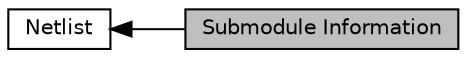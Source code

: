 digraph "Submodule Information"
{
  edge [fontname="Helvetica",fontsize="10",labelfontname="Helvetica",labelfontsize="10"];
  node [fontname="Helvetica",fontsize="10",shape=record];
  rankdir=LR;
  Node0 [label="Submodule Information",height=0.2,width=0.4,color="black", fillcolor="grey75", style="filled", fontcolor="black"];
  Node1 [label="Netlist",height=0.2,width=0.4,color="black", fillcolor="white", style="filled",URL="$de/d89/group__netlist.html"];
  Node1->Node0 [shape=plaintext, dir="back", style="solid"];
}
